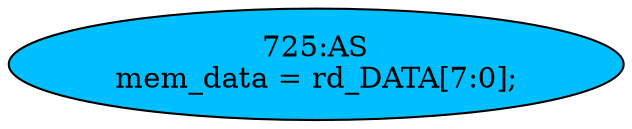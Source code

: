 strict digraph "" {
	node [label="\N"];
	"725:AS"	 [ast="<pyverilog.vparser.ast.Assign object at 0x7f9d7db95350>",
		def_var="['mem_data']",
		fillcolor=deepskyblue,
		label="725:AS
mem_data = rd_DATA[7:0];",
		statements="[]",
		style=filled,
		typ=Assign,
		use_var="['rd_DATA']"];
}
